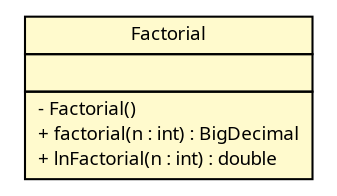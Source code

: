 #!/usr/local/bin/dot
#
# Class diagram 
# Generated by UMLGraph version R5_6 (http://www.umlgraph.org/)
#

digraph G {
	edge [fontname="Trebuchet MS",fontsize=10,labelfontname="Trebuchet MS",labelfontsize=10];
	node [fontname="Trebuchet MS",fontsize=10,shape=plaintext];
	nodesep=0.25;
	ranksep=0.5;
	// broadwick.math.Factorial
	c10217 [label=<<table title="broadwick.math.Factorial" border="0" cellborder="1" cellspacing="0" cellpadding="2" port="p" bgcolor="lemonChiffon" href="./Factorial.html">
		<tr><td><table border="0" cellspacing="0" cellpadding="1">
<tr><td align="center" balign="center"><font face="Trebuchet MS"> Factorial </font></td></tr>
		</table></td></tr>
		<tr><td><table border="0" cellspacing="0" cellpadding="1">
<tr><td align="left" balign="left">  </td></tr>
		</table></td></tr>
		<tr><td><table border="0" cellspacing="0" cellpadding="1">
<tr><td align="left" balign="left"> - Factorial() </td></tr>
<tr><td align="left" balign="left"> + factorial(n : int) : BigDecimal </td></tr>
<tr><td align="left" balign="left"> + lnFactorial(n : int) : double </td></tr>
		</table></td></tr>
		</table>>, URL="./Factorial.html", fontname="Trebuchet MS", fontcolor="black", fontsize=9.0];
}

